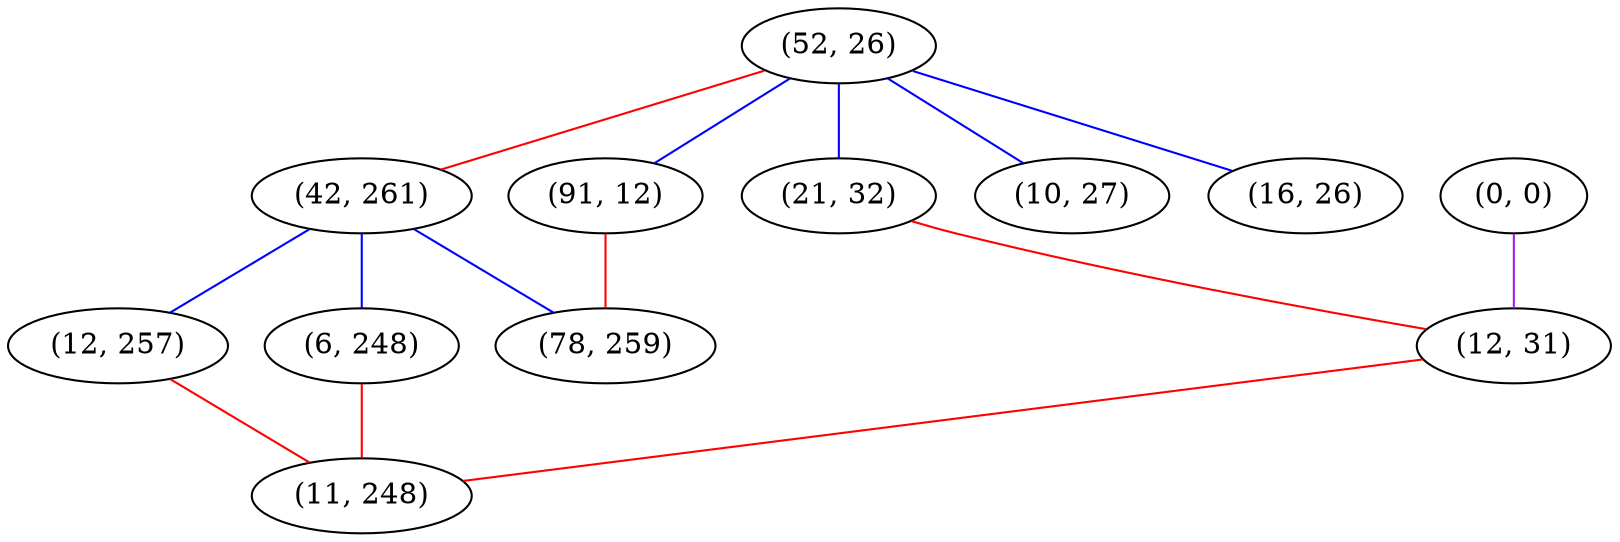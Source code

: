 graph "" {
"(52, 26)";
"(42, 261)";
"(0, 0)";
"(12, 257)";
"(21, 32)";
"(91, 12)";
"(78, 259)";
"(12, 31)";
"(10, 27)";
"(6, 248)";
"(11, 248)";
"(16, 26)";
"(52, 26)" -- "(91, 12)"  [color=blue, key=0, weight=3];
"(52, 26)" -- "(42, 261)"  [color=red, key=0, weight=1];
"(52, 26)" -- "(10, 27)"  [color=blue, key=0, weight=3];
"(52, 26)" -- "(16, 26)"  [color=blue, key=0, weight=3];
"(52, 26)" -- "(21, 32)"  [color=blue, key=0, weight=3];
"(42, 261)" -- "(78, 259)"  [color=blue, key=0, weight=3];
"(42, 261)" -- "(12, 257)"  [color=blue, key=0, weight=3];
"(42, 261)" -- "(6, 248)"  [color=blue, key=0, weight=3];
"(0, 0)" -- "(12, 31)"  [color=purple, key=0, weight=4];
"(12, 257)" -- "(11, 248)"  [color=red, key=0, weight=1];
"(21, 32)" -- "(12, 31)"  [color=red, key=0, weight=1];
"(91, 12)" -- "(78, 259)"  [color=red, key=0, weight=1];
"(12, 31)" -- "(11, 248)"  [color=red, key=0, weight=1];
"(6, 248)" -- "(11, 248)"  [color=red, key=0, weight=1];
}
